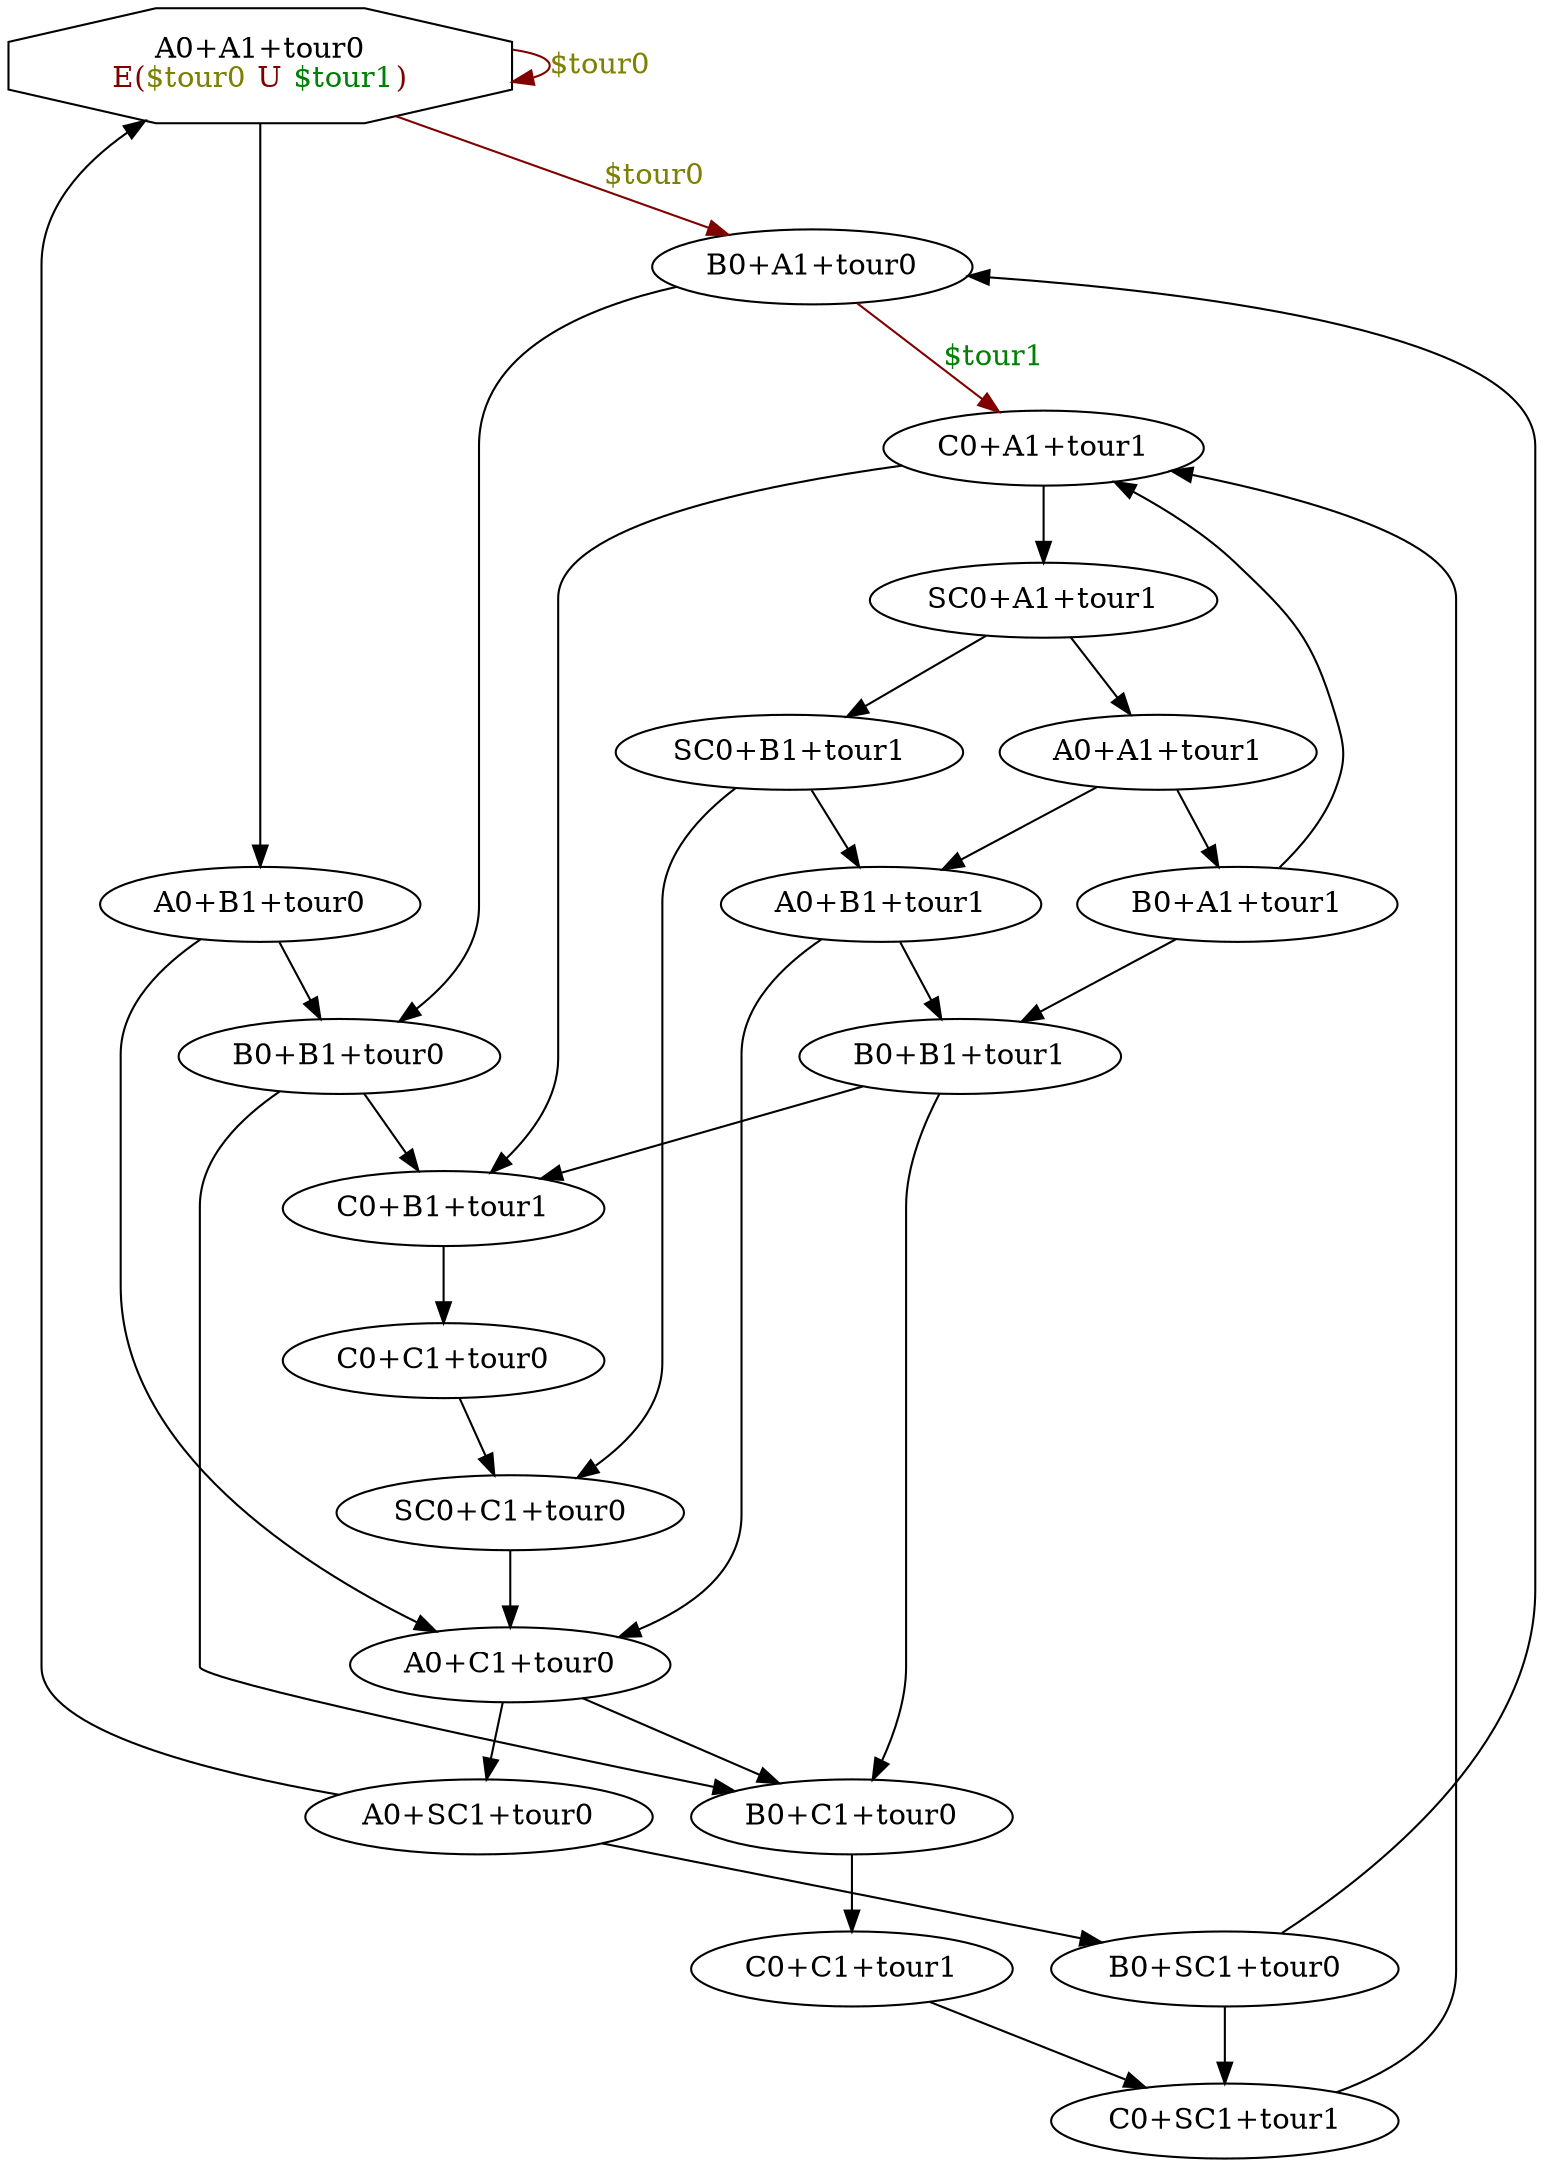 digraph system {
N0 [label=<A0+A1+tour0<BR/><FONT COLOR="0.0 1 0.5">E(<FONT COLOR="0.17 1 0.5">$tour0</FONT> U <FONT COLOR="0.34 1 0.5">$tour1</FONT>)</FONT>>,shape=octagon]
N1 [label=<B0+A1+tour0>]
N2 [label=<C0+A1+tour1>]
N3 [label=<SC0+A1+tour1>]
N4 [label=<A0+A1+tour1>]
N5 [label=<B0+A1+tour1>]
N6 [label=<B0+B1+tour1>]
N7 [label=<C0+B1+tour1>]
N8 [label=<C0+C1+tour0>]
N9 [label=<SC0+C1+tour0>]
N10 [label=<A0+C1+tour0>]
N11 [label=<B0+C1+tour0>]
N12 [label=<C0+C1+tour1>]
N13 [label=<C0+SC1+tour1>]
N14 [label=<A0+SC1+tour0>]
N15 [label=<B0+SC1+tour0>]
N16 [label=<A0+B1+tour1>]
N17 [label=<SC0+B1+tour1>]
N18 [label=<B0+B1+tour0>]
N19 [label=<A0+B1+tour0>]
N0 -> N19
N1 -> N18
N2 -> N3
N2 -> N7
N3 -> N4
N3 -> N17
N4 -> N5
N4 -> N16
N5 -> N2
N5 -> N6
N6 -> N7
N6 -> N11
N7 -> N8
N8 -> N9
N9 -> N10
N10 -> N11
N10 -> N14
N11 -> N12
N12 -> N13
N13 -> N2
N14 -> N15
N14 -> N0
N15 -> N13
N15 -> N1
N16 -> N6
N16 -> N10
N17 -> N16
N17 -> N9
N18 -> N7
N18 -> N11
N19 -> N18
N19 -> N10
N1 -> N2 [color="0.0 1 0.5",label=<<FONT COLOR="0.34 1 0.5">$tour1</FONT>>]
N0 -> N0 [color="0.0 1 0.5",label=<<FONT COLOR="0.17 1 0.5">$tour0</FONT>>]
N0 -> N1 [color="0.0 1 0.5",label=<<FONT COLOR="0.17 1 0.5">$tour0</FONT>>]
}
